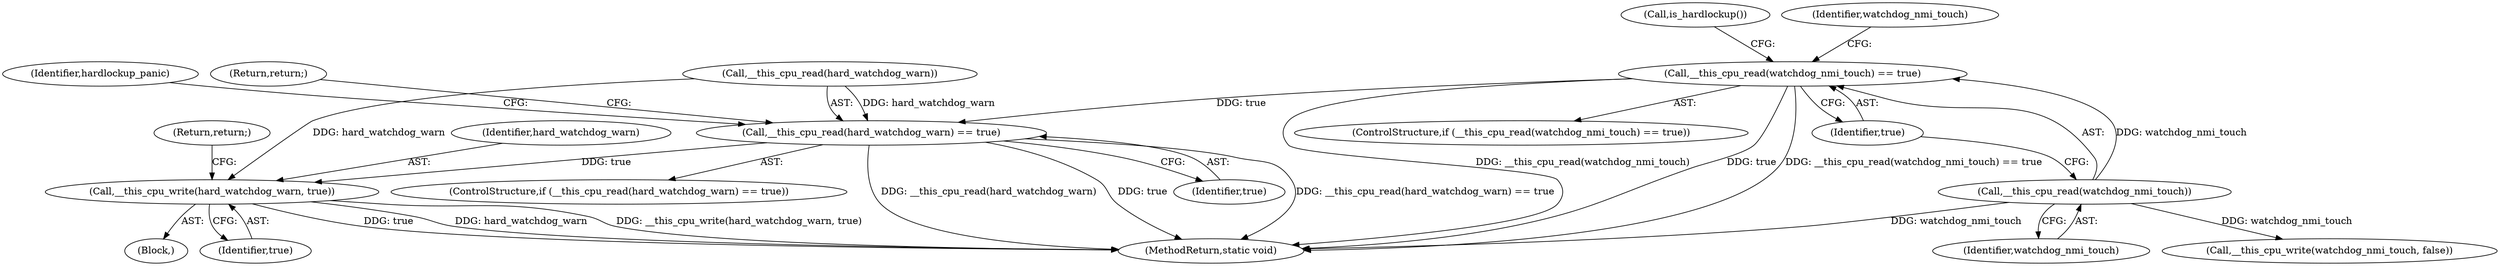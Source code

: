 digraph "0_linux_a8b0ca17b80e92faab46ee7179ba9e99ccb61233_71@API" {
"1000116" [label="(Call,__this_cpu_read(watchdog_nmi_touch) == true)"];
"1000117" [label="(Call,__this_cpu_read(watchdog_nmi_touch))"];
"1000133" [label="(Call,__this_cpu_read(hard_watchdog_warn) == true)"];
"1000148" [label="(Call,__this_cpu_write(hard_watchdog_warn, true))"];
"1000151" [label="(Return,return;)"];
"1000126" [label="(Call,is_hardlockup())"];
"1000117" [label="(Call,__this_cpu_read(watchdog_nmi_touch))"];
"1000118" [label="(Identifier,watchdog_nmi_touch)"];
"1000127" [label="(Block,)"];
"1000149" [label="(Identifier,hard_watchdog_warn)"];
"1000139" [label="(Identifier,hardlockup_panic)"];
"1000150" [label="(Identifier,true)"];
"1000132" [label="(ControlStructure,if (__this_cpu_read(hard_watchdog_warn) == true))"];
"1000119" [label="(Identifier,true)"];
"1000156" [label="(MethodReturn,static void)"];
"1000121" [label="(Call,__this_cpu_write(watchdog_nmi_touch, false))"];
"1000136" [label="(Identifier,true)"];
"1000137" [label="(Return,return;)"];
"1000148" [label="(Call,__this_cpu_write(hard_watchdog_warn, true))"];
"1000116" [label="(Call,__this_cpu_read(watchdog_nmi_touch) == true)"];
"1000133" [label="(Call,__this_cpu_read(hard_watchdog_warn) == true)"];
"1000134" [label="(Call,__this_cpu_read(hard_watchdog_warn))"];
"1000122" [label="(Identifier,watchdog_nmi_touch)"];
"1000115" [label="(ControlStructure,if (__this_cpu_read(watchdog_nmi_touch) == true))"];
"1000116" -> "1000115"  [label="AST: "];
"1000116" -> "1000119"  [label="CFG: "];
"1000117" -> "1000116"  [label="AST: "];
"1000119" -> "1000116"  [label="AST: "];
"1000122" -> "1000116"  [label="CFG: "];
"1000126" -> "1000116"  [label="CFG: "];
"1000116" -> "1000156"  [label="DDG: __this_cpu_read(watchdog_nmi_touch)"];
"1000116" -> "1000156"  [label="DDG: true"];
"1000116" -> "1000156"  [label="DDG: __this_cpu_read(watchdog_nmi_touch) == true"];
"1000117" -> "1000116"  [label="DDG: watchdog_nmi_touch"];
"1000116" -> "1000133"  [label="DDG: true"];
"1000117" -> "1000118"  [label="CFG: "];
"1000118" -> "1000117"  [label="AST: "];
"1000119" -> "1000117"  [label="CFG: "];
"1000117" -> "1000156"  [label="DDG: watchdog_nmi_touch"];
"1000117" -> "1000121"  [label="DDG: watchdog_nmi_touch"];
"1000133" -> "1000132"  [label="AST: "];
"1000133" -> "1000136"  [label="CFG: "];
"1000134" -> "1000133"  [label="AST: "];
"1000136" -> "1000133"  [label="AST: "];
"1000137" -> "1000133"  [label="CFG: "];
"1000139" -> "1000133"  [label="CFG: "];
"1000133" -> "1000156"  [label="DDG: __this_cpu_read(hard_watchdog_warn) == true"];
"1000133" -> "1000156"  [label="DDG: __this_cpu_read(hard_watchdog_warn)"];
"1000133" -> "1000156"  [label="DDG: true"];
"1000134" -> "1000133"  [label="DDG: hard_watchdog_warn"];
"1000133" -> "1000148"  [label="DDG: true"];
"1000148" -> "1000127"  [label="AST: "];
"1000148" -> "1000150"  [label="CFG: "];
"1000149" -> "1000148"  [label="AST: "];
"1000150" -> "1000148"  [label="AST: "];
"1000151" -> "1000148"  [label="CFG: "];
"1000148" -> "1000156"  [label="DDG: true"];
"1000148" -> "1000156"  [label="DDG: hard_watchdog_warn"];
"1000148" -> "1000156"  [label="DDG: __this_cpu_write(hard_watchdog_warn, true)"];
"1000134" -> "1000148"  [label="DDG: hard_watchdog_warn"];
}
